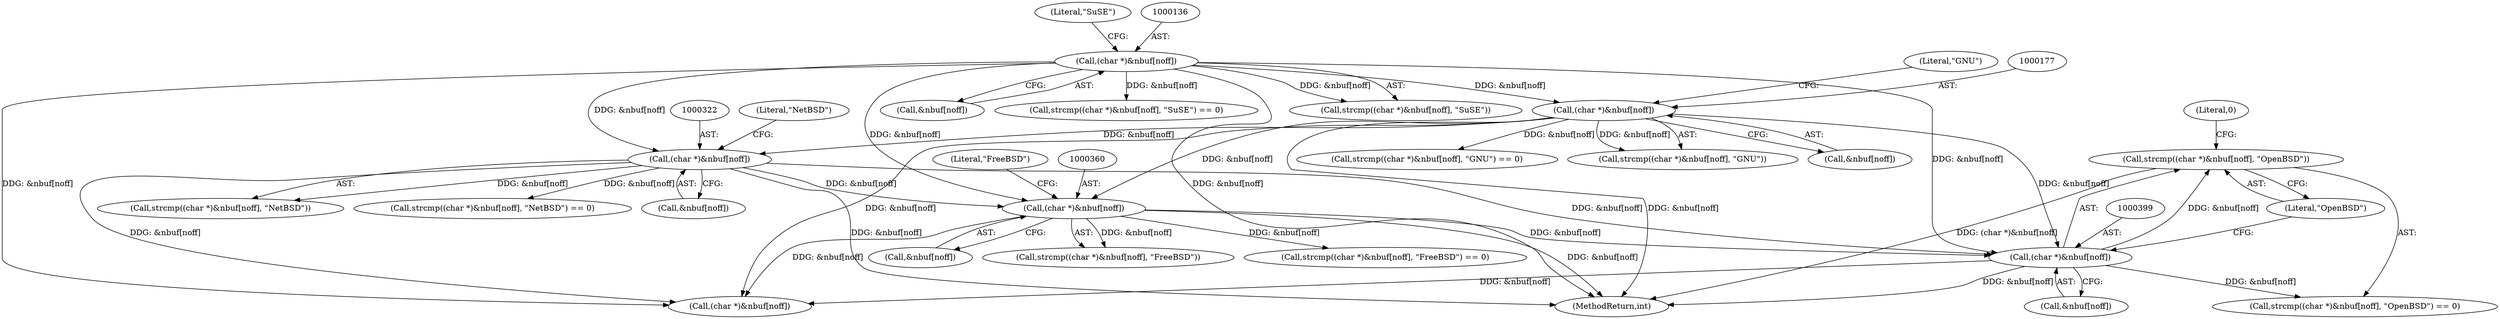 digraph "0_file_ce90e05774dd77d86cfc8dfa6da57b32816841c4_2@API" {
"1000397" [label="(Call,strcmp((char *)&nbuf[noff], \"OpenBSD\"))"];
"1000398" [label="(Call,(char *)&nbuf[noff])"];
"1000176" [label="(Call,(char *)&nbuf[noff])"];
"1000135" [label="(Call,(char *)&nbuf[noff])"];
"1000359" [label="(Call,(char *)&nbuf[noff])"];
"1000321" [label="(Call,(char *)&nbuf[noff])"];
"1000327" [label="(Literal,\"NetBSD\")"];
"1000182" [label="(Literal,\"GNU\")"];
"1000175" [label="(Call,strcmp((char *)&nbuf[noff], \"GNU\"))"];
"1000437" [label="(Call,(char *)&nbuf[noff])"];
"1000321" [label="(Call,(char *)&nbuf[noff])"];
"1000319" [label="(Call,strcmp((char *)&nbuf[noff], \"NetBSD\") == 0)"];
"1000137" [label="(Call,&nbuf[noff])"];
"1000398" [label="(Call,(char *)&nbuf[noff])"];
"1000141" [label="(Literal,\"SuSE\")"];
"1000323" [label="(Call,&nbuf[noff])"];
"1000359" [label="(Call,(char *)&nbuf[noff])"];
"1000135" [label="(Call,(char *)&nbuf[noff])"];
"1000404" [label="(Literal,\"OpenBSD\")"];
"1000320" [label="(Call,strcmp((char *)&nbuf[noff], \"NetBSD\"))"];
"1000396" [label="(Call,strcmp((char *)&nbuf[noff], \"OpenBSD\") == 0)"];
"1000178" [label="(Call,&nbuf[noff])"];
"1000133" [label="(Call,strcmp((char *)&nbuf[noff], \"SuSE\") == 0)"];
"1000397" [label="(Call,strcmp((char *)&nbuf[noff], \"OpenBSD\"))"];
"1000400" [label="(Call,&nbuf[noff])"];
"1000507" [label="(MethodReturn,int)"];
"1000358" [label="(Call,strcmp((char *)&nbuf[noff], \"FreeBSD\"))"];
"1000365" [label="(Literal,\"FreeBSD\")"];
"1000176" [label="(Call,(char *)&nbuf[noff])"];
"1000134" [label="(Call,strcmp((char *)&nbuf[noff], \"SuSE\"))"];
"1000174" [label="(Call,strcmp((char *)&nbuf[noff], \"GNU\") == 0)"];
"1000357" [label="(Call,strcmp((char *)&nbuf[noff], \"FreeBSD\") == 0)"];
"1000361" [label="(Call,&nbuf[noff])"];
"1000405" [label="(Literal,0)"];
"1000397" -> "1000396"  [label="AST: "];
"1000397" -> "1000404"  [label="CFG: "];
"1000398" -> "1000397"  [label="AST: "];
"1000404" -> "1000397"  [label="AST: "];
"1000405" -> "1000397"  [label="CFG: "];
"1000397" -> "1000507"  [label="DDG: (char *)&nbuf[noff]"];
"1000398" -> "1000397"  [label="DDG: &nbuf[noff]"];
"1000398" -> "1000400"  [label="CFG: "];
"1000399" -> "1000398"  [label="AST: "];
"1000400" -> "1000398"  [label="AST: "];
"1000404" -> "1000398"  [label="CFG: "];
"1000398" -> "1000507"  [label="DDG: &nbuf[noff]"];
"1000398" -> "1000396"  [label="DDG: &nbuf[noff]"];
"1000176" -> "1000398"  [label="DDG: &nbuf[noff]"];
"1000359" -> "1000398"  [label="DDG: &nbuf[noff]"];
"1000321" -> "1000398"  [label="DDG: &nbuf[noff]"];
"1000135" -> "1000398"  [label="DDG: &nbuf[noff]"];
"1000398" -> "1000437"  [label="DDG: &nbuf[noff]"];
"1000176" -> "1000175"  [label="AST: "];
"1000176" -> "1000178"  [label="CFG: "];
"1000177" -> "1000176"  [label="AST: "];
"1000178" -> "1000176"  [label="AST: "];
"1000182" -> "1000176"  [label="CFG: "];
"1000176" -> "1000507"  [label="DDG: &nbuf[noff]"];
"1000176" -> "1000174"  [label="DDG: &nbuf[noff]"];
"1000176" -> "1000175"  [label="DDG: &nbuf[noff]"];
"1000135" -> "1000176"  [label="DDG: &nbuf[noff]"];
"1000176" -> "1000321"  [label="DDG: &nbuf[noff]"];
"1000176" -> "1000359"  [label="DDG: &nbuf[noff]"];
"1000176" -> "1000437"  [label="DDG: &nbuf[noff]"];
"1000135" -> "1000134"  [label="AST: "];
"1000135" -> "1000137"  [label="CFG: "];
"1000136" -> "1000135"  [label="AST: "];
"1000137" -> "1000135"  [label="AST: "];
"1000141" -> "1000135"  [label="CFG: "];
"1000135" -> "1000507"  [label="DDG: &nbuf[noff]"];
"1000135" -> "1000133"  [label="DDG: &nbuf[noff]"];
"1000135" -> "1000134"  [label="DDG: &nbuf[noff]"];
"1000135" -> "1000321"  [label="DDG: &nbuf[noff]"];
"1000135" -> "1000359"  [label="DDG: &nbuf[noff]"];
"1000135" -> "1000437"  [label="DDG: &nbuf[noff]"];
"1000359" -> "1000358"  [label="AST: "];
"1000359" -> "1000361"  [label="CFG: "];
"1000360" -> "1000359"  [label="AST: "];
"1000361" -> "1000359"  [label="AST: "];
"1000365" -> "1000359"  [label="CFG: "];
"1000359" -> "1000507"  [label="DDG: &nbuf[noff]"];
"1000359" -> "1000357"  [label="DDG: &nbuf[noff]"];
"1000359" -> "1000358"  [label="DDG: &nbuf[noff]"];
"1000321" -> "1000359"  [label="DDG: &nbuf[noff]"];
"1000359" -> "1000437"  [label="DDG: &nbuf[noff]"];
"1000321" -> "1000320"  [label="AST: "];
"1000321" -> "1000323"  [label="CFG: "];
"1000322" -> "1000321"  [label="AST: "];
"1000323" -> "1000321"  [label="AST: "];
"1000327" -> "1000321"  [label="CFG: "];
"1000321" -> "1000507"  [label="DDG: &nbuf[noff]"];
"1000321" -> "1000319"  [label="DDG: &nbuf[noff]"];
"1000321" -> "1000320"  [label="DDG: &nbuf[noff]"];
"1000321" -> "1000437"  [label="DDG: &nbuf[noff]"];
}
